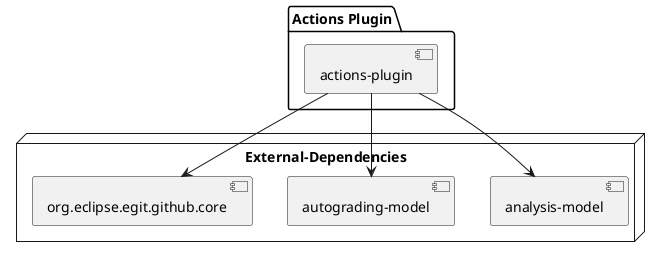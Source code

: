 @startuml

package "Actions Plugin" {
[actions-plugin]
}

node "External-Dependencies" {
[analysis-model]

[autograding-model]

[org.eclipse.egit.github.core]
}

[actions-plugin] --> [analysis-model]
[actions-plugin] --> [autograding-model]
[actions-plugin] --> [org.eclipse.egit.github.core]

@enduml